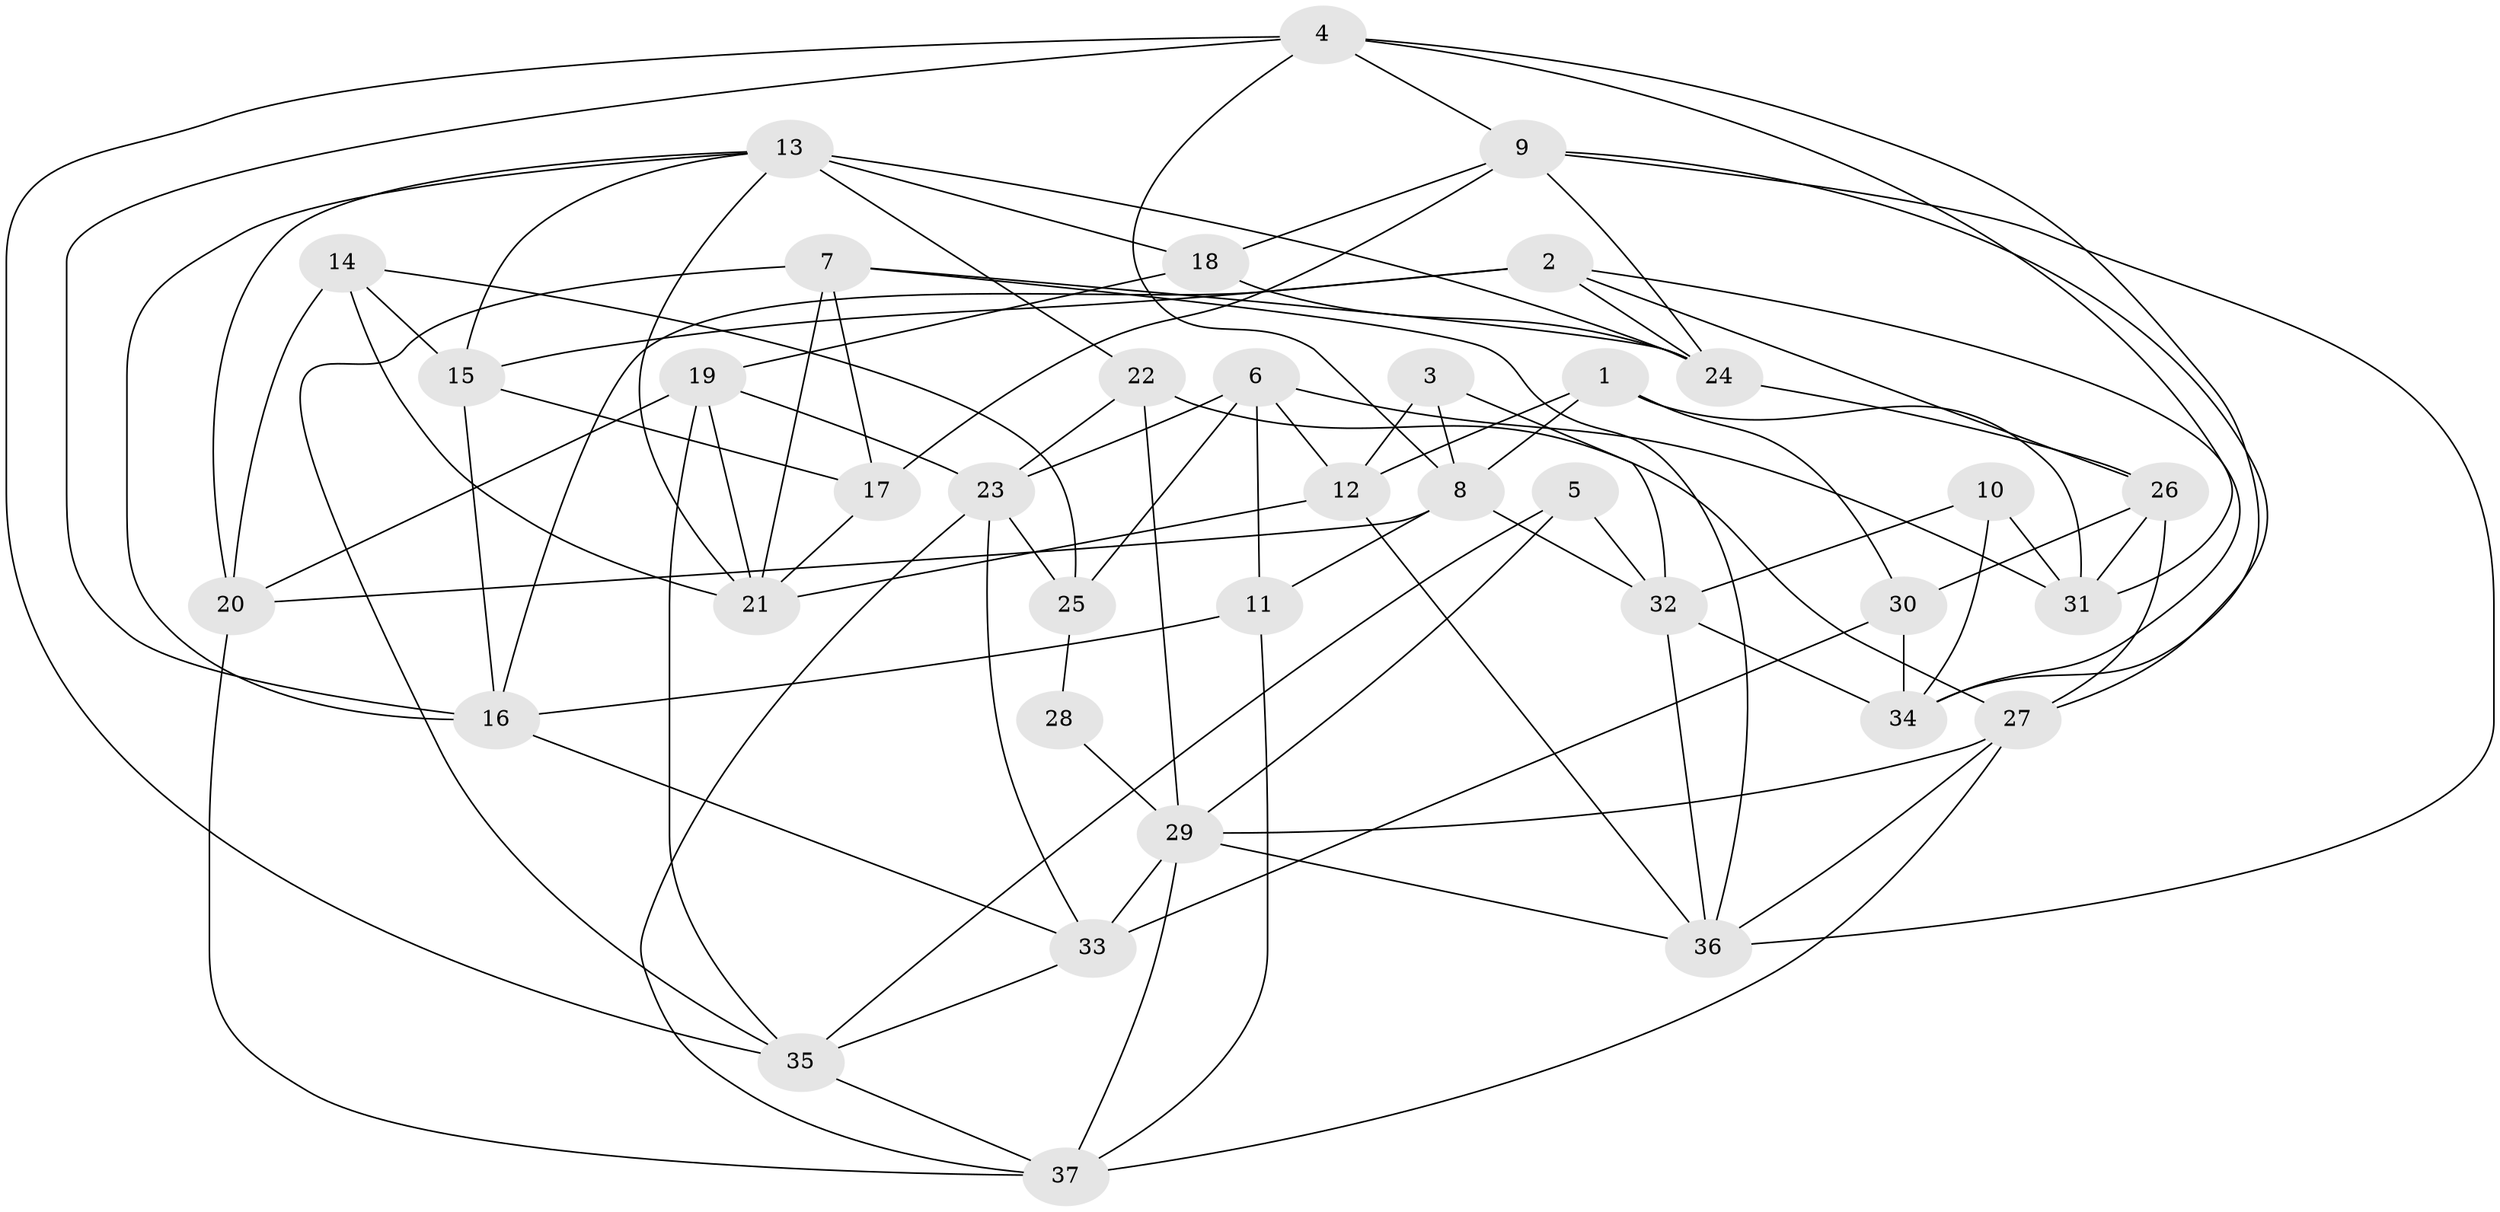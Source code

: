 // original degree distribution, {4: 1.0}
// Generated by graph-tools (version 1.1) at 2025/03/03/09/25 03:03:02]
// undirected, 37 vertices, 92 edges
graph export_dot {
graph [start="1"]
  node [color=gray90,style=filled];
  1;
  2;
  3;
  4;
  5;
  6;
  7;
  8;
  9;
  10;
  11;
  12;
  13;
  14;
  15;
  16;
  17;
  18;
  19;
  20;
  21;
  22;
  23;
  24;
  25;
  26;
  27;
  28;
  29;
  30;
  31;
  32;
  33;
  34;
  35;
  36;
  37;
  1 -- 8 [weight=1.0];
  1 -- 12 [weight=1.0];
  1 -- 30 [weight=1.0];
  1 -- 31 [weight=1.0];
  2 -- 15 [weight=2.0];
  2 -- 16 [weight=1.0];
  2 -- 24 [weight=1.0];
  2 -- 26 [weight=1.0];
  2 -- 34 [weight=1.0];
  3 -- 8 [weight=1.0];
  3 -- 12 [weight=2.0];
  3 -- 32 [weight=1.0];
  4 -- 8 [weight=1.0];
  4 -- 9 [weight=1.0];
  4 -- 16 [weight=1.0];
  4 -- 31 [weight=1.0];
  4 -- 34 [weight=1.0];
  4 -- 35 [weight=1.0];
  5 -- 29 [weight=2.0];
  5 -- 32 [weight=1.0];
  5 -- 35 [weight=1.0];
  6 -- 11 [weight=1.0];
  6 -- 12 [weight=1.0];
  6 -- 23 [weight=1.0];
  6 -- 25 [weight=2.0];
  6 -- 31 [weight=1.0];
  7 -- 17 [weight=1.0];
  7 -- 21 [weight=1.0];
  7 -- 24 [weight=1.0];
  7 -- 35 [weight=2.0];
  7 -- 36 [weight=1.0];
  8 -- 11 [weight=1.0];
  8 -- 20 [weight=1.0];
  8 -- 32 [weight=1.0];
  9 -- 17 [weight=1.0];
  9 -- 18 [weight=1.0];
  9 -- 24 [weight=1.0];
  9 -- 27 [weight=1.0];
  9 -- 36 [weight=1.0];
  10 -- 31 [weight=2.0];
  10 -- 32 [weight=1.0];
  10 -- 34 [weight=1.0];
  11 -- 16 [weight=1.0];
  11 -- 37 [weight=1.0];
  12 -- 21 [weight=1.0];
  12 -- 36 [weight=1.0];
  13 -- 15 [weight=1.0];
  13 -- 16 [weight=1.0];
  13 -- 18 [weight=2.0];
  13 -- 20 [weight=1.0];
  13 -- 21 [weight=1.0];
  13 -- 22 [weight=1.0];
  13 -- 24 [weight=1.0];
  14 -- 15 [weight=1.0];
  14 -- 20 [weight=1.0];
  14 -- 21 [weight=1.0];
  14 -- 25 [weight=1.0];
  15 -- 16 [weight=1.0];
  15 -- 17 [weight=1.0];
  16 -- 33 [weight=1.0];
  17 -- 21 [weight=1.0];
  18 -- 19 [weight=2.0];
  18 -- 24 [weight=1.0];
  19 -- 20 [weight=1.0];
  19 -- 21 [weight=1.0];
  19 -- 23 [weight=1.0];
  19 -- 35 [weight=1.0];
  20 -- 37 [weight=2.0];
  22 -- 23 [weight=1.0];
  22 -- 27 [weight=1.0];
  22 -- 29 [weight=1.0];
  23 -- 25 [weight=1.0];
  23 -- 33 [weight=1.0];
  23 -- 37 [weight=1.0];
  24 -- 26 [weight=1.0];
  25 -- 28 [weight=2.0];
  26 -- 27 [weight=1.0];
  26 -- 30 [weight=2.0];
  26 -- 31 [weight=1.0];
  27 -- 29 [weight=1.0];
  27 -- 36 [weight=1.0];
  27 -- 37 [weight=1.0];
  28 -- 29 [weight=2.0];
  29 -- 33 [weight=1.0];
  29 -- 36 [weight=1.0];
  29 -- 37 [weight=2.0];
  30 -- 33 [weight=1.0];
  30 -- 34 [weight=2.0];
  32 -- 34 [weight=1.0];
  32 -- 36 [weight=1.0];
  33 -- 35 [weight=2.0];
  35 -- 37 [weight=1.0];
}

